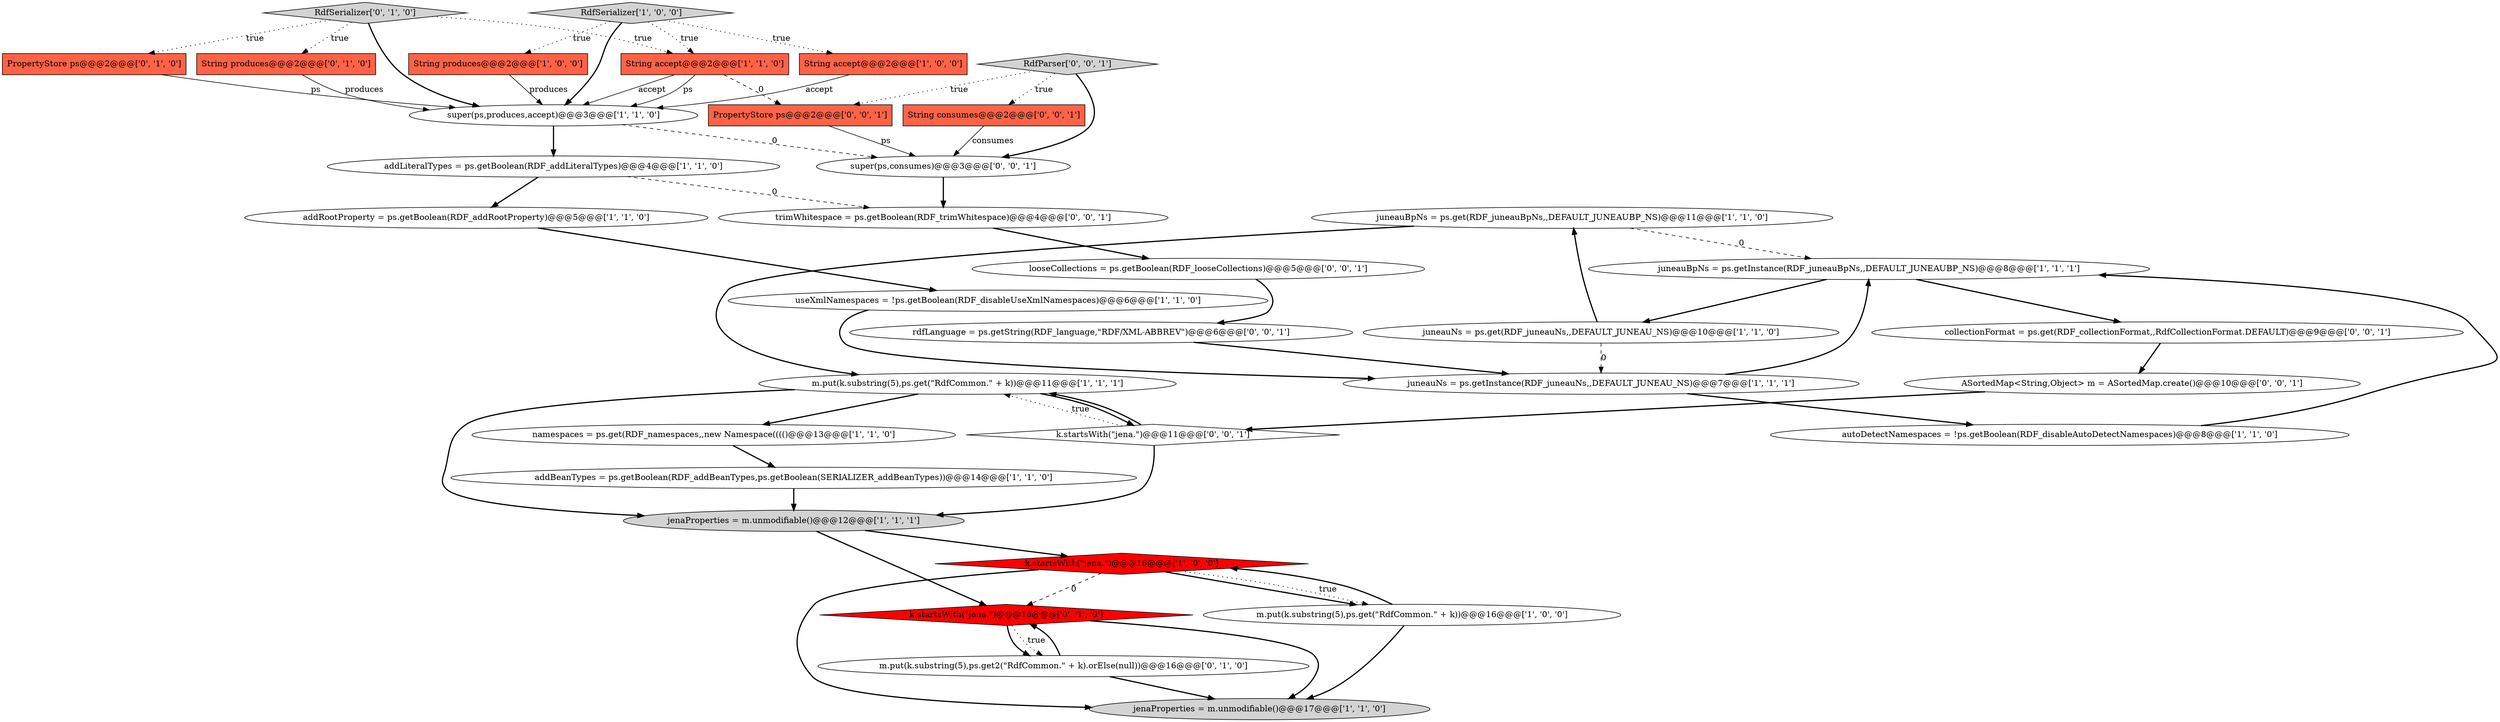 digraph {
4 [style = filled, label = "juneauBpNs = ps.get(RDF_juneauBpNs,,DEFAULT_JUNEAUBP_NS)@@@11@@@['1', '1', '0']", fillcolor = white, shape = ellipse image = "AAA0AAABBB1BBB"];
23 [style = filled, label = "m.put(k.substring(5),ps.get2(\"RdfCommon.\" + k).orElse(null))@@@16@@@['0', '1', '0']", fillcolor = white, shape = ellipse image = "AAA0AAABBB2BBB"];
2 [style = filled, label = "namespaces = ps.get(RDF_namespaces,,new Namespace(((()@@@13@@@['1', '1', '0']", fillcolor = white, shape = ellipse image = "AAA0AAABBB1BBB"];
14 [style = filled, label = "k.startsWith(\"jena.\")@@@16@@@['1', '0', '0']", fillcolor = red, shape = diamond image = "AAA1AAABBB1BBB"];
9 [style = filled, label = "addLiteralTypes = ps.getBoolean(RDF_addLiteralTypes)@@@4@@@['1', '1', '0']", fillcolor = white, shape = ellipse image = "AAA0AAABBB1BBB"];
18 [style = filled, label = "String accept@@@2@@@['1', '1', '0']", fillcolor = tomato, shape = box image = "AAA0AAABBB1BBB"];
33 [style = filled, label = "collectionFormat = ps.get(RDF_collectionFormat,,RdfCollectionFormat.DEFAULT)@@@9@@@['0', '0', '1']", fillcolor = white, shape = ellipse image = "AAA0AAABBB3BBB"];
1 [style = filled, label = "m.put(k.substring(5),ps.get(\"RdfCommon.\" + k))@@@16@@@['1', '0', '0']", fillcolor = white, shape = ellipse image = "AAA0AAABBB1BBB"];
22 [style = filled, label = "PropertyStore ps@@@2@@@['0', '1', '0']", fillcolor = tomato, shape = box image = "AAA0AAABBB2BBB"];
7 [style = filled, label = "String accept@@@2@@@['1', '0', '0']", fillcolor = tomato, shape = box image = "AAA0AAABBB1BBB"];
27 [style = filled, label = "k.startsWith(\"jena.\")@@@11@@@['0', '0', '1']", fillcolor = white, shape = diamond image = "AAA0AAABBB3BBB"];
28 [style = filled, label = "looseCollections = ps.getBoolean(RDF_looseCollections)@@@5@@@['0', '0', '1']", fillcolor = white, shape = ellipse image = "AAA0AAABBB3BBB"];
3 [style = filled, label = "autoDetectNamespaces = !ps.getBoolean(RDF_disableAutoDetectNamespaces)@@@8@@@['1', '1', '0']", fillcolor = white, shape = ellipse image = "AAA0AAABBB1BBB"];
15 [style = filled, label = "super(ps,produces,accept)@@@3@@@['1', '1', '0']", fillcolor = white, shape = ellipse image = "AAA0AAABBB1BBB"];
31 [style = filled, label = "rdfLanguage = ps.getString(RDF_language,\"RDF/XML-ABBREV\")@@@6@@@['0', '0', '1']", fillcolor = white, shape = ellipse image = "AAA0AAABBB3BBB"];
13 [style = filled, label = "jenaProperties = m.unmodifiable()@@@17@@@['1', '1', '0']", fillcolor = lightgray, shape = ellipse image = "AAA0AAABBB1BBB"];
12 [style = filled, label = "m.put(k.substring(5),ps.get(\"RdfCommon.\" + k))@@@11@@@['1', '1', '1']", fillcolor = white, shape = ellipse image = "AAA0AAABBB1BBB"];
30 [style = filled, label = "super(ps,consumes)@@@3@@@['0', '0', '1']", fillcolor = white, shape = ellipse image = "AAA0AAABBB3BBB"];
8 [style = filled, label = "jenaProperties = m.unmodifiable()@@@12@@@['1', '1', '1']", fillcolor = lightgray, shape = ellipse image = "AAA0AAABBB1BBB"];
5 [style = filled, label = "addBeanTypes = ps.getBoolean(RDF_addBeanTypes,ps.getBoolean(SERIALIZER_addBeanTypes))@@@14@@@['1', '1', '0']", fillcolor = white, shape = ellipse image = "AAA0AAABBB1BBB"];
19 [style = filled, label = "RdfSerializer['1', '0', '0']", fillcolor = lightgray, shape = diamond image = "AAA0AAABBB1BBB"];
20 [style = filled, label = "String produces@@@2@@@['0', '1', '0']", fillcolor = tomato, shape = box image = "AAA0AAABBB2BBB"];
0 [style = filled, label = "juneauNs = ps.get(RDF_juneauNs,,DEFAULT_JUNEAU_NS)@@@10@@@['1', '1', '0']", fillcolor = white, shape = ellipse image = "AAA0AAABBB1BBB"];
24 [style = filled, label = "k.startsWith(\"jena.\")@@@16@@@['0', '1', '0']", fillcolor = red, shape = diamond image = "AAA1AAABBB2BBB"];
25 [style = filled, label = "String consumes@@@2@@@['0', '0', '1']", fillcolor = tomato, shape = box image = "AAA0AAABBB3BBB"];
32 [style = filled, label = "RdfParser['0', '0', '1']", fillcolor = lightgray, shape = diamond image = "AAA0AAABBB3BBB"];
29 [style = filled, label = "PropertyStore ps@@@2@@@['0', '0', '1']", fillcolor = tomato, shape = box image = "AAA0AAABBB3BBB"];
21 [style = filled, label = "RdfSerializer['0', '1', '0']", fillcolor = lightgray, shape = diamond image = "AAA0AAABBB2BBB"];
26 [style = filled, label = "ASortedMap<String,Object> m = ASortedMap.create()@@@10@@@['0', '0', '1']", fillcolor = white, shape = ellipse image = "AAA0AAABBB3BBB"];
10 [style = filled, label = "juneauNs = ps.getInstance(RDF_juneauNs,,DEFAULT_JUNEAU_NS)@@@7@@@['1', '1', '1']", fillcolor = white, shape = ellipse image = "AAA0AAABBB1BBB"];
16 [style = filled, label = "juneauBpNs = ps.getInstance(RDF_juneauBpNs,,DEFAULT_JUNEAUBP_NS)@@@8@@@['1', '1', '1']", fillcolor = white, shape = ellipse image = "AAA0AAABBB1BBB"];
11 [style = filled, label = "useXmlNamespaces = !ps.getBoolean(RDF_disableUseXmlNamespaces)@@@6@@@['1', '1', '0']", fillcolor = white, shape = ellipse image = "AAA0AAABBB1BBB"];
34 [style = filled, label = "trimWhitespace = ps.getBoolean(RDF_trimWhitespace)@@@4@@@['0', '0', '1']", fillcolor = white, shape = ellipse image = "AAA0AAABBB3BBB"];
6 [style = filled, label = "String produces@@@2@@@['1', '0', '0']", fillcolor = tomato, shape = box image = "AAA0AAABBB1BBB"];
17 [style = filled, label = "addRootProperty = ps.getBoolean(RDF_addRootProperty)@@@5@@@['1', '1', '0']", fillcolor = white, shape = ellipse image = "AAA0AAABBB1BBB"];
14->24 [style = dashed, label="0"];
5->8 [style = bold, label=""];
25->30 [style = solid, label="consumes"];
16->0 [style = bold, label=""];
21->20 [style = dotted, label="true"];
4->16 [style = dashed, label="0"];
27->12 [style = bold, label=""];
7->15 [style = solid, label="accept"];
21->18 [style = dotted, label="true"];
21->15 [style = bold, label=""];
29->30 [style = solid, label="ps"];
28->31 [style = bold, label=""];
18->15 [style = solid, label="accept"];
19->18 [style = dotted, label="true"];
15->30 [style = dashed, label="0"];
8->14 [style = bold, label=""];
10->3 [style = bold, label=""];
9->17 [style = bold, label=""];
21->22 [style = dotted, label="true"];
30->34 [style = bold, label=""];
19->7 [style = dotted, label="true"];
3->16 [style = bold, label=""];
27->12 [style = dotted, label="true"];
32->30 [style = bold, label=""];
24->23 [style = bold, label=""];
6->15 [style = solid, label="produces"];
22->15 [style = solid, label="ps"];
1->13 [style = bold, label=""];
0->10 [style = dashed, label="0"];
14->1 [style = bold, label=""];
9->34 [style = dashed, label="0"];
33->26 [style = bold, label=""];
18->15 [style = solid, label="ps"];
34->28 [style = bold, label=""];
26->27 [style = bold, label=""];
12->2 [style = bold, label=""];
23->24 [style = bold, label=""];
32->25 [style = dotted, label="true"];
24->23 [style = dotted, label="true"];
10->16 [style = bold, label=""];
0->4 [style = bold, label=""];
15->9 [style = bold, label=""];
11->10 [style = bold, label=""];
23->13 [style = bold, label=""];
31->10 [style = bold, label=""];
16->33 [style = bold, label=""];
12->8 [style = bold, label=""];
18->29 [style = dashed, label="0"];
4->12 [style = bold, label=""];
1->14 [style = bold, label=""];
19->6 [style = dotted, label="true"];
14->1 [style = dotted, label="true"];
32->29 [style = dotted, label="true"];
14->13 [style = bold, label=""];
19->15 [style = bold, label=""];
20->15 [style = solid, label="produces"];
12->27 [style = bold, label=""];
27->8 [style = bold, label=""];
2->5 [style = bold, label=""];
24->13 [style = bold, label=""];
17->11 [style = bold, label=""];
8->24 [style = bold, label=""];
}
